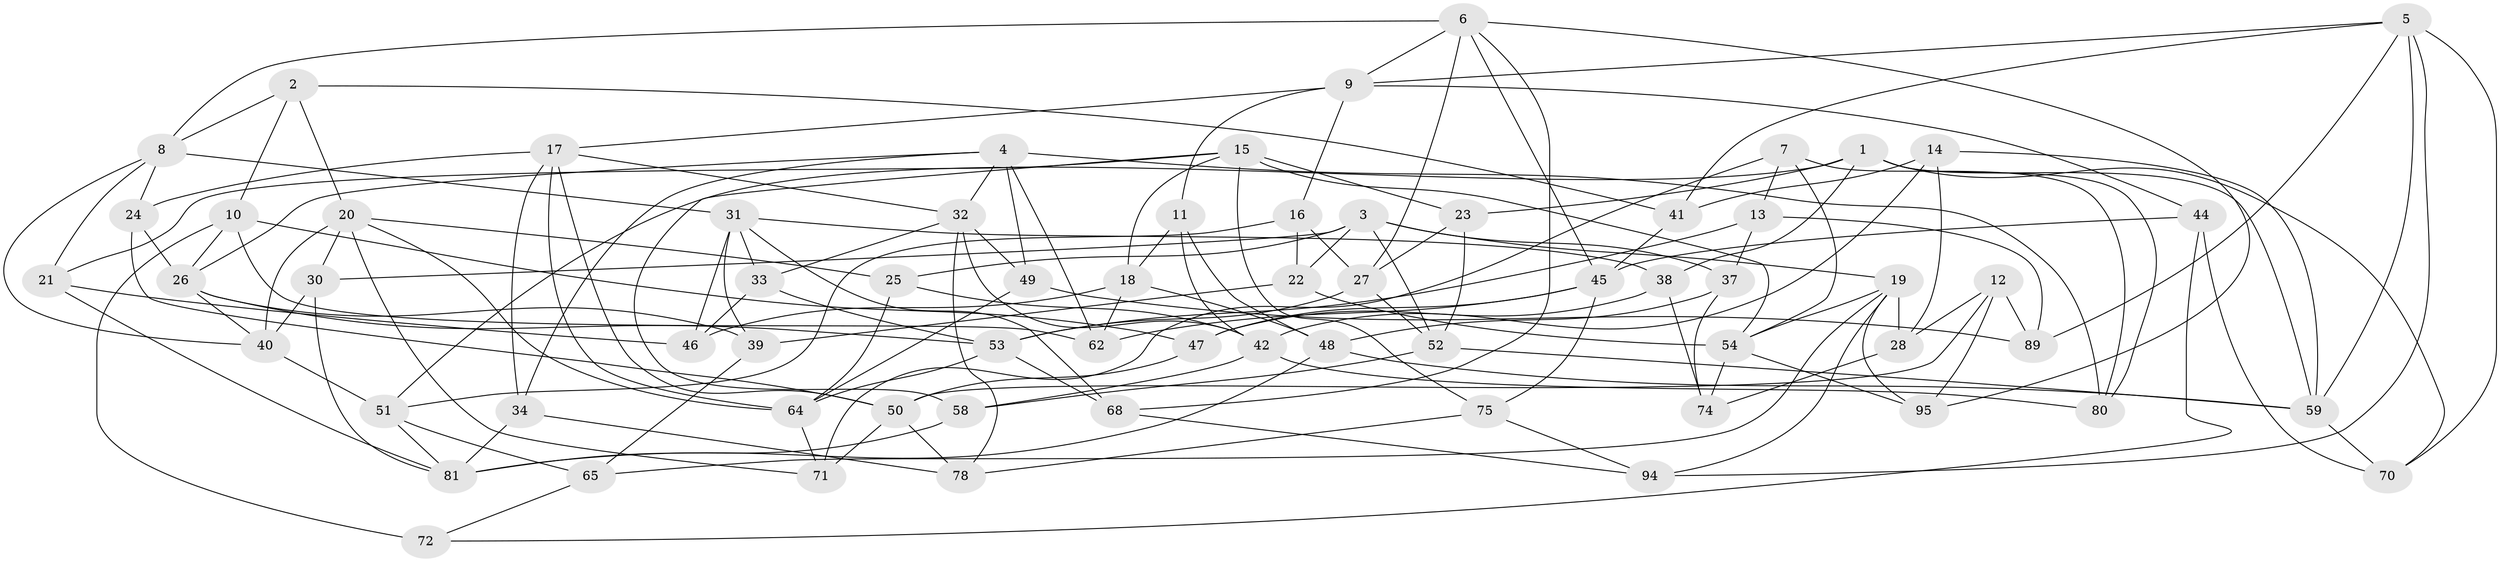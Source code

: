 // Generated by graph-tools (version 1.1) at 2025/24/03/03/25 07:24:24]
// undirected, 67 vertices, 159 edges
graph export_dot {
graph [start="1"]
  node [color=gray90,style=filled];
  1 [super="+79"];
  2;
  3 [super="+36"];
  4 [super="+57"];
  5 [super="+35"];
  6 [super="+60"];
  7;
  8 [super="+63"];
  9 [super="+88"];
  10 [super="+86"];
  11;
  12;
  13;
  14;
  15 [super="+29"];
  16;
  17 [super="+43"];
  18 [super="+77"];
  19 [super="+91"];
  20 [super="+96"];
  21;
  22;
  23;
  24;
  25;
  26 [super="+69"];
  27 [super="+76"];
  28;
  30;
  31 [super="+87"];
  32 [super="+56"];
  33;
  34;
  37;
  38;
  39;
  40 [super="+67"];
  41;
  42 [super="+66"];
  44;
  45 [super="+83"];
  46;
  47;
  48 [super="+92"];
  49;
  50 [super="+85"];
  51 [super="+93"];
  52 [super="+55"];
  53 [super="+73"];
  54 [super="+82"];
  58;
  59 [super="+61"];
  62;
  64 [super="+90"];
  65;
  68;
  70;
  71;
  72;
  74;
  75;
  78;
  80;
  81 [super="+84"];
  89;
  94;
  95;
  1 -- 51;
  1 -- 70;
  1 -- 23;
  1 -- 80;
  1 -- 59;
  1 -- 38;
  2 -- 8;
  2 -- 10;
  2 -- 20;
  2 -- 41;
  3 -- 19;
  3 -- 22;
  3 -- 37;
  3 -- 25;
  3 -- 52;
  3 -- 30;
  4 -- 49;
  4 -- 32;
  4 -- 34;
  4 -- 80;
  4 -- 26;
  4 -- 62;
  5 -- 41;
  5 -- 9;
  5 -- 94;
  5 -- 89;
  5 -- 70;
  5 -- 59;
  6 -- 27;
  6 -- 68;
  6 -- 45;
  6 -- 95;
  6 -- 8;
  6 -- 9;
  7 -- 54;
  7 -- 71;
  7 -- 80;
  7 -- 13;
  8 -- 21;
  8 -- 31;
  8 -- 24;
  8 -- 40;
  9 -- 11;
  9 -- 16;
  9 -- 44;
  9 -- 17;
  10 -- 72 [weight=2];
  10 -- 62;
  10 -- 26;
  10 -- 47;
  11 -- 48;
  11 -- 42;
  11 -- 18;
  12 -- 89;
  12 -- 50;
  12 -- 28;
  12 -- 95;
  13 -- 89;
  13 -- 37;
  13 -- 53;
  14 -- 41;
  14 -- 59;
  14 -- 28;
  14 -- 42;
  15 -- 75;
  15 -- 18;
  15 -- 23;
  15 -- 58;
  15 -- 21;
  15 -- 54;
  16 -- 22;
  16 -- 27;
  16 -- 51;
  17 -- 34;
  17 -- 64;
  17 -- 24;
  17 -- 50;
  17 -- 32;
  18 -- 48 [weight=2];
  18 -- 46;
  18 -- 62;
  19 -- 65;
  19 -- 28;
  19 -- 94;
  19 -- 54;
  19 -- 95;
  20 -- 40;
  20 -- 71;
  20 -- 25;
  20 -- 30;
  20 -- 64;
  21 -- 46;
  21 -- 81;
  22 -- 39;
  22 -- 54;
  23 -- 27;
  23 -- 52;
  24 -- 26;
  24 -- 50;
  25 -- 64;
  25 -- 42;
  26 -- 39;
  26 -- 40;
  26 -- 53;
  27 -- 52 [weight=2];
  27 -- 53;
  28 -- 74;
  30 -- 40;
  30 -- 81;
  31 -- 68;
  31 -- 38;
  31 -- 33;
  31 -- 39;
  31 -- 46;
  32 -- 49;
  32 -- 78;
  32 -- 33;
  32 -- 42;
  33 -- 53;
  33 -- 46;
  34 -- 81;
  34 -- 78;
  37 -- 74;
  37 -- 48;
  38 -- 47;
  38 -- 74;
  39 -- 65;
  40 -- 51 [weight=2];
  41 -- 45;
  42 -- 58;
  42 -- 80;
  44 -- 72;
  44 -- 70;
  44 -- 45;
  45 -- 47;
  45 -- 75;
  45 -- 62;
  47 -- 50;
  48 -- 59;
  48 -- 81;
  49 -- 89;
  49 -- 64;
  50 -- 78;
  50 -- 71;
  51 -- 65;
  51 -- 81;
  52 -- 58;
  52 -- 59;
  53 -- 68;
  53 -- 64;
  54 -- 74;
  54 -- 95;
  58 -- 81;
  59 -- 70;
  64 -- 71;
  65 -- 72;
  68 -- 94;
  75 -- 94;
  75 -- 78;
}
